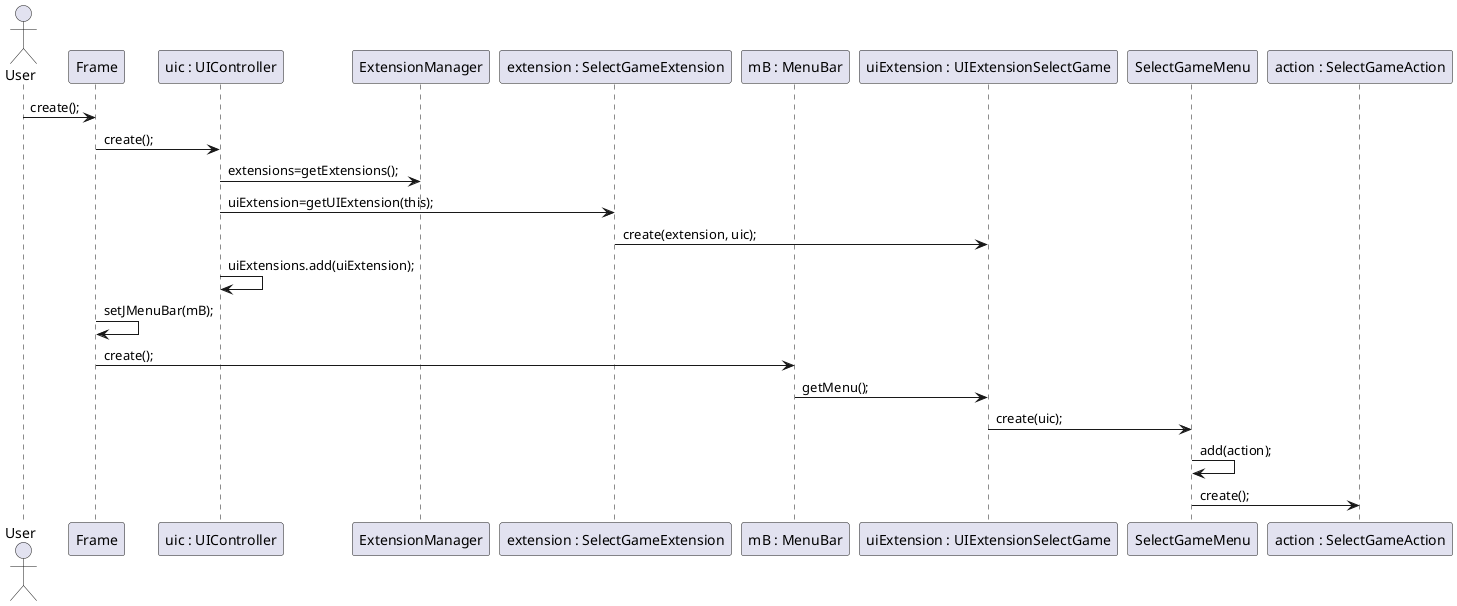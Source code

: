 @startuml doc-files/Extension_setup_ipc_07_01.png
 actor User
 participant "Frame" as fra
 participant "uic : UIController" as uic
 participant "ExtensionManager" as em
 participant "extension : SelectGameExtension" as sse
 participant "mB : MenuBar" as mB
 participant "uiExtension : UIExtensionSelectGame" as uiess
 participant "SelectGameMenu" as ssm
 participant "action : SelectGameAction" as ssa
 User -> fra : create();
 fra -> uic : create();
 uic -> em : extensions=getExtensions();
 uic -> sse : uiExtension=getUIExtension(this);
 sse -> uiess : create(extension, uic);
 uic -> uic : uiExtensions.add(uiExtension);
 fra -> fra : setJMenuBar(mB);
 fra -> mB : create();
 mB -> uiess : getMenu();
 uiess -> ssm : create(uic);
 ssm -> ssm : add(action);
 ssm -> ssa : create();
@enduml